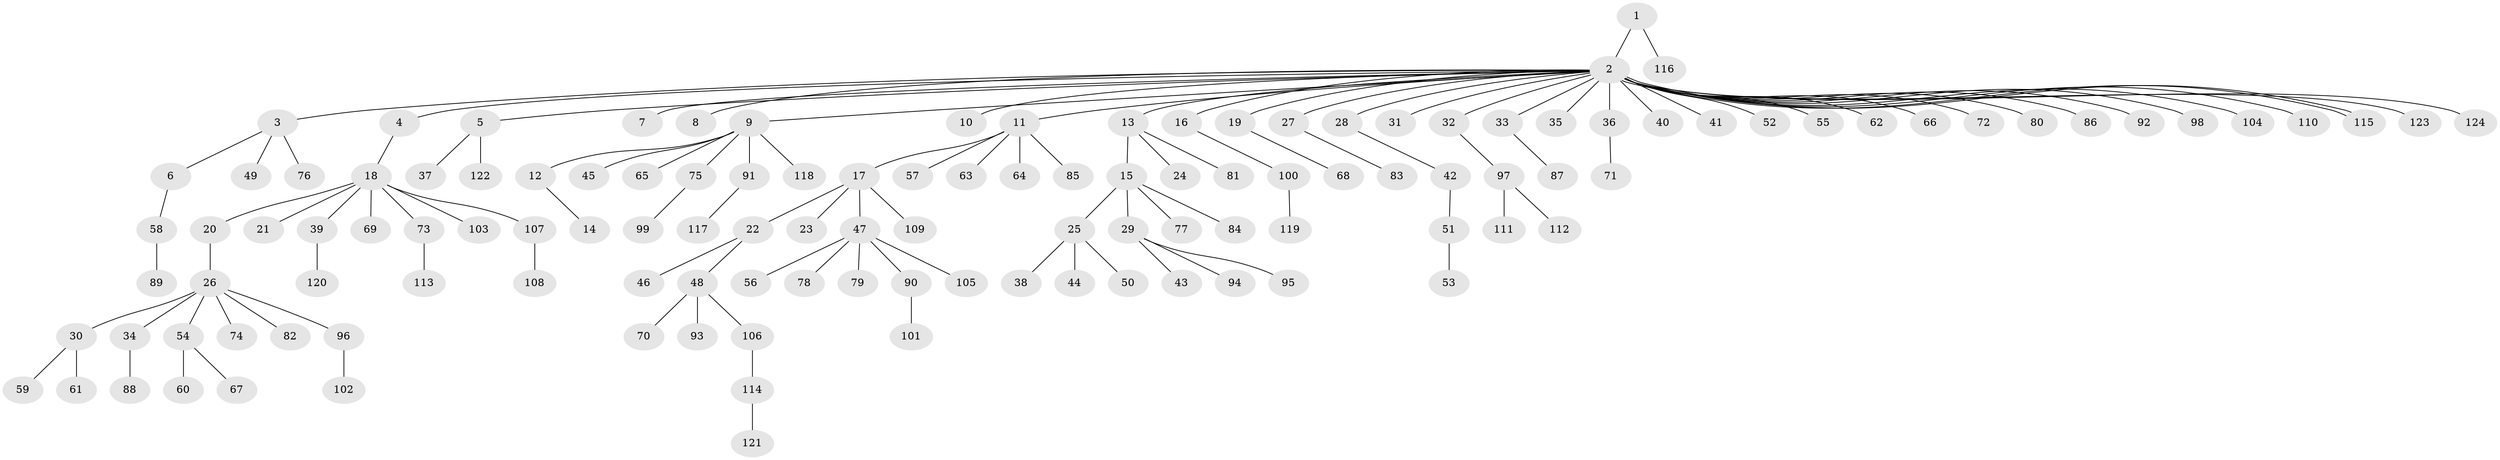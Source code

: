// coarse degree distribution, {2: 0.16216216216216217, 19: 0.02702702702702703, 3: 0.10810810810810811, 4: 0.02702702702702703, 1: 0.6756756756756757}
// Generated by graph-tools (version 1.1) at 2025/18/03/04/25 18:18:14]
// undirected, 124 vertices, 124 edges
graph export_dot {
graph [start="1"]
  node [color=gray90,style=filled];
  1;
  2;
  3;
  4;
  5;
  6;
  7;
  8;
  9;
  10;
  11;
  12;
  13;
  14;
  15;
  16;
  17;
  18;
  19;
  20;
  21;
  22;
  23;
  24;
  25;
  26;
  27;
  28;
  29;
  30;
  31;
  32;
  33;
  34;
  35;
  36;
  37;
  38;
  39;
  40;
  41;
  42;
  43;
  44;
  45;
  46;
  47;
  48;
  49;
  50;
  51;
  52;
  53;
  54;
  55;
  56;
  57;
  58;
  59;
  60;
  61;
  62;
  63;
  64;
  65;
  66;
  67;
  68;
  69;
  70;
  71;
  72;
  73;
  74;
  75;
  76;
  77;
  78;
  79;
  80;
  81;
  82;
  83;
  84;
  85;
  86;
  87;
  88;
  89;
  90;
  91;
  92;
  93;
  94;
  95;
  96;
  97;
  98;
  99;
  100;
  101;
  102;
  103;
  104;
  105;
  106;
  107;
  108;
  109;
  110;
  111;
  112;
  113;
  114;
  115;
  116;
  117;
  118;
  119;
  120;
  121;
  122;
  123;
  124;
  1 -- 2;
  1 -- 116;
  2 -- 3;
  2 -- 4;
  2 -- 5;
  2 -- 7;
  2 -- 8;
  2 -- 9;
  2 -- 10;
  2 -- 11;
  2 -- 13;
  2 -- 16;
  2 -- 19;
  2 -- 27;
  2 -- 28;
  2 -- 31;
  2 -- 32;
  2 -- 33;
  2 -- 35;
  2 -- 36;
  2 -- 40;
  2 -- 41;
  2 -- 52;
  2 -- 55;
  2 -- 62;
  2 -- 66;
  2 -- 72;
  2 -- 80;
  2 -- 86;
  2 -- 92;
  2 -- 98;
  2 -- 104;
  2 -- 110;
  2 -- 115;
  2 -- 115;
  2 -- 123;
  2 -- 124;
  3 -- 6;
  3 -- 49;
  3 -- 76;
  4 -- 18;
  5 -- 37;
  5 -- 122;
  6 -- 58;
  9 -- 12;
  9 -- 45;
  9 -- 65;
  9 -- 75;
  9 -- 91;
  9 -- 118;
  11 -- 17;
  11 -- 57;
  11 -- 63;
  11 -- 64;
  11 -- 85;
  12 -- 14;
  13 -- 15;
  13 -- 24;
  13 -- 81;
  15 -- 25;
  15 -- 29;
  15 -- 77;
  15 -- 84;
  16 -- 100;
  17 -- 22;
  17 -- 23;
  17 -- 47;
  17 -- 109;
  18 -- 20;
  18 -- 21;
  18 -- 39;
  18 -- 69;
  18 -- 73;
  18 -- 103;
  18 -- 107;
  19 -- 68;
  20 -- 26;
  22 -- 46;
  22 -- 48;
  25 -- 38;
  25 -- 44;
  25 -- 50;
  26 -- 30;
  26 -- 34;
  26 -- 54;
  26 -- 74;
  26 -- 82;
  26 -- 96;
  27 -- 83;
  28 -- 42;
  29 -- 43;
  29 -- 94;
  29 -- 95;
  30 -- 59;
  30 -- 61;
  32 -- 97;
  33 -- 87;
  34 -- 88;
  36 -- 71;
  39 -- 120;
  42 -- 51;
  47 -- 56;
  47 -- 78;
  47 -- 79;
  47 -- 90;
  47 -- 105;
  48 -- 70;
  48 -- 93;
  48 -- 106;
  51 -- 53;
  54 -- 60;
  54 -- 67;
  58 -- 89;
  73 -- 113;
  75 -- 99;
  90 -- 101;
  91 -- 117;
  96 -- 102;
  97 -- 111;
  97 -- 112;
  100 -- 119;
  106 -- 114;
  107 -- 108;
  114 -- 121;
}
